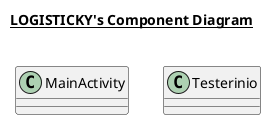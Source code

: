 @startuml

title __LOGISTICKY's Component Diagram__\n



class MainActivity {}

class Testerinio{}

@enduml

